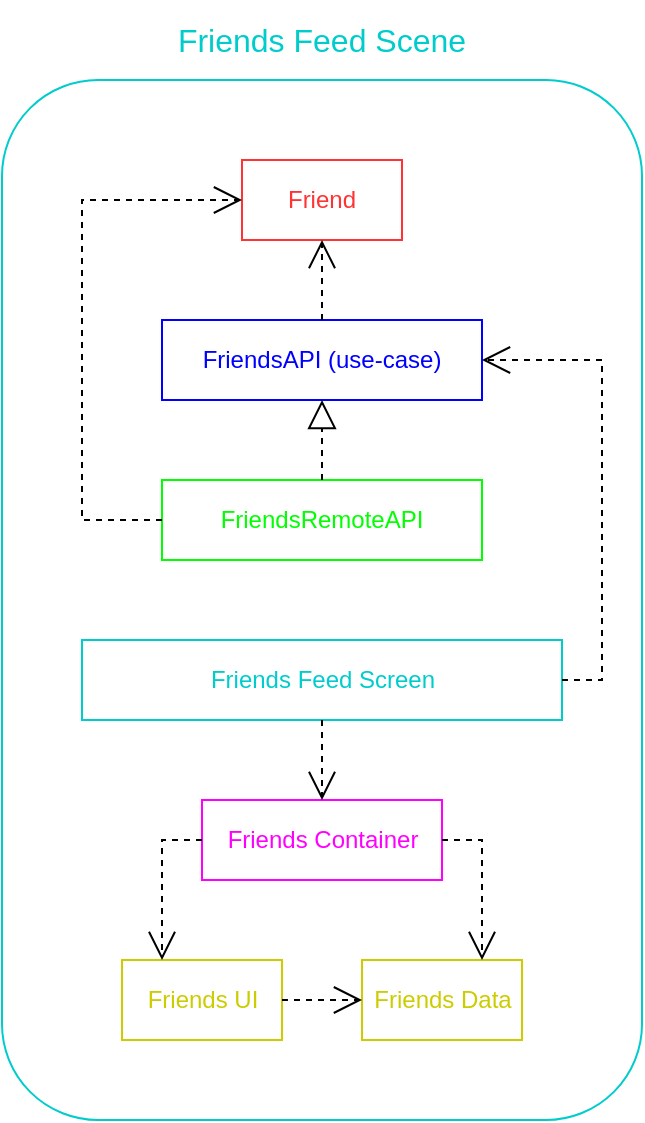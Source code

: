 <mxfile version="15.7.4" type="github">
  <diagram id="FGXTsAvwAVlnQU3tgq2P" name="Page-1">
    <mxGraphModel dx="963" dy="755" grid="1" gridSize="10" guides="1" tooltips="1" connect="1" arrows="1" fold="1" page="1" pageScale="1" pageWidth="827" pageHeight="1169" math="0" shadow="0">
      <root>
        <mxCell id="0" />
        <mxCell id="1" parent="0" />
        <mxCell id="SwxYIhNJZ-aDe0_ViYjp-31" value="" style="rounded=1;whiteSpace=wrap;html=1;fontColor=#00CCCC;strokeColor=#00CCCC;" vertex="1" parent="1">
          <mxGeometry x="80" y="120" width="320" height="520" as="geometry" />
        </mxCell>
        <mxCell id="SwxYIhNJZ-aDe0_ViYjp-1" value="&lt;font color=&quot;#ff3333&quot;&gt;Friend&lt;/font&gt;" style="rounded=0;whiteSpace=wrap;html=1;strokeColor=#FF3333;" vertex="1" parent="1">
          <mxGeometry x="200" y="160" width="80" height="40" as="geometry" />
        </mxCell>
        <mxCell id="SwxYIhNJZ-aDe0_ViYjp-2" value="&lt;font color=&quot;#0000ff&quot;&gt;FriendsAPI (use-case)&lt;/font&gt;" style="rounded=0;whiteSpace=wrap;html=1;fontColor=#FF3333;strokeColor=#0000FF;" vertex="1" parent="1">
          <mxGeometry x="160" y="240" width="160" height="40" as="geometry" />
        </mxCell>
        <mxCell id="SwxYIhNJZ-aDe0_ViYjp-4" value="&lt;font color=&quot;#00ff00&quot;&gt;FriendsRemoteAPI&lt;/font&gt;" style="rounded=0;whiteSpace=wrap;html=1;fontColor=#0000FF;strokeColor=#00FF00;" vertex="1" parent="1">
          <mxGeometry x="160" y="320" width="160" height="40" as="geometry" />
        </mxCell>
        <mxCell id="SwxYIhNJZ-aDe0_ViYjp-7" value="" style="endArrow=block;dashed=1;endFill=0;endSize=12;html=1;rounded=0;fontColor=#00FF00;strokeWidth=1;exitX=0.5;exitY=0;exitDx=0;exitDy=0;entryX=0.5;entryY=1;entryDx=0;entryDy=0;" edge="1" parent="1" source="SwxYIhNJZ-aDe0_ViYjp-4" target="SwxYIhNJZ-aDe0_ViYjp-2">
          <mxGeometry width="160" relative="1" as="geometry">
            <mxPoint x="310" y="400" as="sourcePoint" />
            <mxPoint x="470" y="400" as="targetPoint" />
          </mxGeometry>
        </mxCell>
        <mxCell id="SwxYIhNJZ-aDe0_ViYjp-8" value="" style="endArrow=open;endSize=12;dashed=1;html=1;rounded=0;fontColor=#00FF00;strokeWidth=1;exitX=0.5;exitY=0;exitDx=0;exitDy=0;entryX=0.5;entryY=1;entryDx=0;entryDy=0;" edge="1" parent="1" source="SwxYIhNJZ-aDe0_ViYjp-2" target="SwxYIhNJZ-aDe0_ViYjp-1">
          <mxGeometry width="160" relative="1" as="geometry">
            <mxPoint x="310" y="320" as="sourcePoint" />
            <mxPoint x="470" y="320" as="targetPoint" />
          </mxGeometry>
        </mxCell>
        <mxCell id="SwxYIhNJZ-aDe0_ViYjp-9" value="" style="endArrow=open;endSize=12;dashed=1;html=1;rounded=0;fontColor=#00FF00;strokeWidth=1;entryX=0;entryY=0.5;entryDx=0;entryDy=0;exitX=0;exitY=0.5;exitDx=0;exitDy=0;" edge="1" parent="1" source="SwxYIhNJZ-aDe0_ViYjp-4" target="SwxYIhNJZ-aDe0_ViYjp-1">
          <mxGeometry width="160" relative="1" as="geometry">
            <mxPoint x="120" y="180" as="sourcePoint" />
            <mxPoint x="90" y="300" as="targetPoint" />
            <Array as="points">
              <mxPoint x="120" y="340" />
              <mxPoint x="120" y="180" />
            </Array>
          </mxGeometry>
        </mxCell>
        <mxCell id="SwxYIhNJZ-aDe0_ViYjp-15" value="&lt;font color=&quot;#cccc00&quot;&gt;Friends UI&lt;/font&gt;" style="html=1;fontColor=#00FF00;strokeColor=#CCCC00;" vertex="1" parent="1">
          <mxGeometry x="140" y="560" width="80" height="40" as="geometry" />
        </mxCell>
        <mxCell id="SwxYIhNJZ-aDe0_ViYjp-16" value="&lt;font color=&quot;#cccc00&quot;&gt;Friends Data&lt;/font&gt;" style="html=1;fontColor=#00FF00;strokeColor=#CCCC00;" vertex="1" parent="1">
          <mxGeometry x="260" y="560" width="80" height="40" as="geometry" />
        </mxCell>
        <mxCell id="SwxYIhNJZ-aDe0_ViYjp-21" value="&lt;font color=&quot;#ff00ff&quot;&gt;Friends Container&lt;/font&gt;" style="html=1;fontColor=#CCCC00;strokeColor=#FF00FF;" vertex="1" parent="1">
          <mxGeometry x="180" y="480" width="120" height="40" as="geometry" />
        </mxCell>
        <mxCell id="SwxYIhNJZ-aDe0_ViYjp-22" style="edgeStyle=orthogonalEdgeStyle;rounded=0;orthogonalLoop=1;jettySize=auto;html=1;exitX=0.5;exitY=1;exitDx=0;exitDy=0;fontColor=#FF00FF;strokeWidth=1;" edge="1" parent="1" source="SwxYIhNJZ-aDe0_ViYjp-21" target="SwxYIhNJZ-aDe0_ViYjp-21">
          <mxGeometry relative="1" as="geometry" />
        </mxCell>
        <mxCell id="SwxYIhNJZ-aDe0_ViYjp-23" value="" style="endArrow=open;endSize=12;dashed=1;html=1;rounded=0;fontColor=#00FF00;strokeWidth=1;exitX=1;exitY=0.5;exitDx=0;exitDy=0;entryX=0;entryY=0.5;entryDx=0;entryDy=0;" edge="1" parent="1" source="SwxYIhNJZ-aDe0_ViYjp-15" target="SwxYIhNJZ-aDe0_ViYjp-16">
          <mxGeometry width="160" relative="1" as="geometry">
            <mxPoint x="350" y="500" as="sourcePoint" />
            <mxPoint x="350" y="460" as="targetPoint" />
          </mxGeometry>
        </mxCell>
        <mxCell id="SwxYIhNJZ-aDe0_ViYjp-25" value="" style="endArrow=open;endSize=12;dashed=1;html=1;rounded=0;fontColor=#00FF00;strokeWidth=1;exitX=0;exitY=0.5;exitDx=0;exitDy=0;entryX=0.25;entryY=0;entryDx=0;entryDy=0;" edge="1" parent="1" source="SwxYIhNJZ-aDe0_ViYjp-21" target="SwxYIhNJZ-aDe0_ViYjp-15">
          <mxGeometry width="160" relative="1" as="geometry">
            <mxPoint x="90" y="530" as="sourcePoint" />
            <mxPoint x="130" y="530" as="targetPoint" />
            <Array as="points">
              <mxPoint x="160" y="500" />
            </Array>
          </mxGeometry>
        </mxCell>
        <mxCell id="SwxYIhNJZ-aDe0_ViYjp-26" value="" style="endArrow=open;endSize=12;dashed=1;html=1;rounded=0;fontColor=#00FF00;strokeWidth=1;exitX=1;exitY=0.5;exitDx=0;exitDy=0;entryX=0.25;entryY=0;entryDx=0;entryDy=0;" edge="1" parent="1" source="SwxYIhNJZ-aDe0_ViYjp-21">
          <mxGeometry width="160" relative="1" as="geometry">
            <mxPoint x="340" y="500" as="sourcePoint" />
            <mxPoint x="320" y="560" as="targetPoint" />
            <Array as="points">
              <mxPoint x="320" y="500" />
            </Array>
          </mxGeometry>
        </mxCell>
        <mxCell id="SwxYIhNJZ-aDe0_ViYjp-27" value="&lt;font color=&quot;#00cccc&quot;&gt;Friends Feed Screen&lt;/font&gt;" style="html=1;fontColor=#FF00FF;strokeColor=#00CCCC;" vertex="1" parent="1">
          <mxGeometry x="120" y="400" width="240" height="40" as="geometry" />
        </mxCell>
        <mxCell id="SwxYIhNJZ-aDe0_ViYjp-29" value="" style="endArrow=open;endSize=12;dashed=1;html=1;rounded=0;fontColor=#00FF00;strokeWidth=1;exitX=0.5;exitY=1;exitDx=0;exitDy=0;entryX=0.5;entryY=0;entryDx=0;entryDy=0;" edge="1" parent="1" source="SwxYIhNJZ-aDe0_ViYjp-27" target="SwxYIhNJZ-aDe0_ViYjp-21">
          <mxGeometry width="160" relative="1" as="geometry">
            <mxPoint x="400" y="490" as="sourcePoint" />
            <mxPoint x="400" y="450" as="targetPoint" />
          </mxGeometry>
        </mxCell>
        <mxCell id="SwxYIhNJZ-aDe0_ViYjp-30" value="" style="endArrow=open;endSize=12;dashed=1;html=1;rounded=0;fontColor=#00FF00;strokeWidth=1;exitX=1;exitY=0.5;exitDx=0;exitDy=0;entryX=1;entryY=0.5;entryDx=0;entryDy=0;" edge="1" parent="1" source="SwxYIhNJZ-aDe0_ViYjp-27" target="SwxYIhNJZ-aDe0_ViYjp-2">
          <mxGeometry width="160" relative="1" as="geometry">
            <mxPoint x="400" y="380" as="sourcePoint" />
            <mxPoint x="400" y="340" as="targetPoint" />
            <Array as="points">
              <mxPoint x="380" y="420" />
              <mxPoint x="380" y="260" />
            </Array>
          </mxGeometry>
        </mxCell>
        <mxCell id="SwxYIhNJZ-aDe0_ViYjp-32" value="&lt;font style=&quot;font-size: 16px&quot;&gt;Friends Feed Scene&lt;/font&gt;" style="text;html=1;strokeColor=none;fillColor=none;align=center;verticalAlign=middle;whiteSpace=wrap;rounded=0;fontColor=#00CCCC;" vertex="1" parent="1">
          <mxGeometry x="160" y="80" width="160" height="40" as="geometry" />
        </mxCell>
      </root>
    </mxGraphModel>
  </diagram>
</mxfile>
